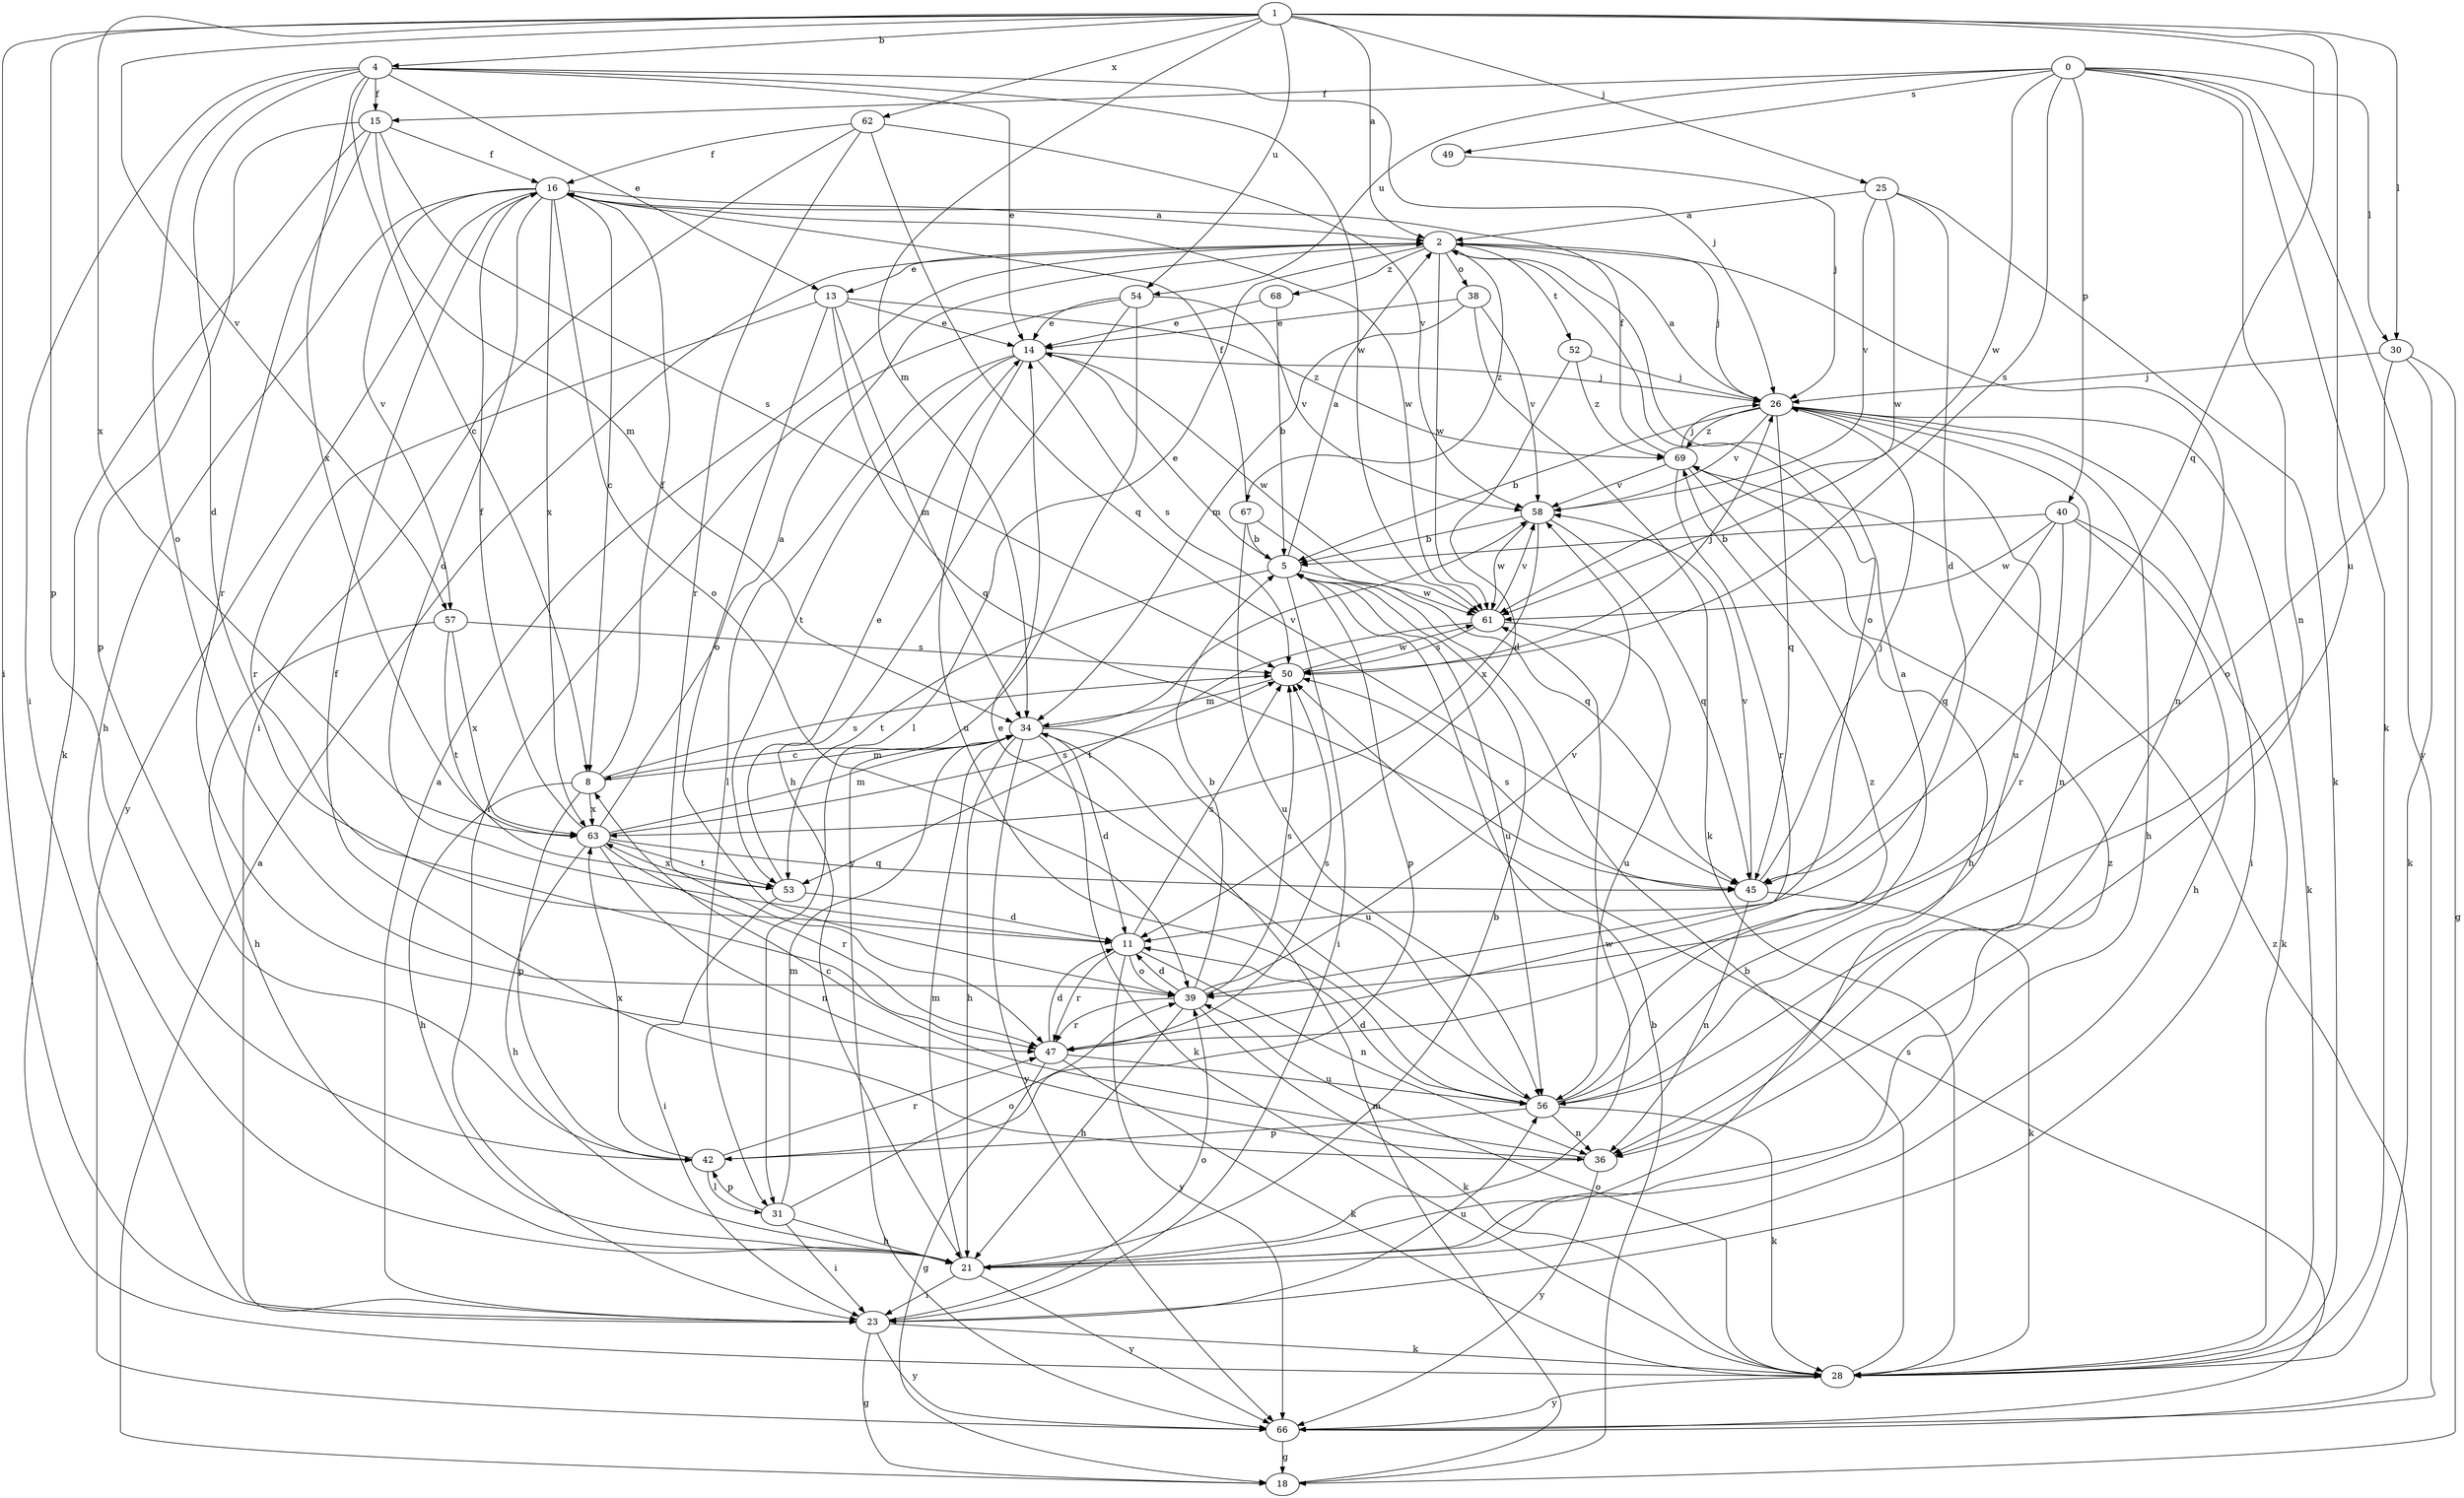 strict digraph  {
0;
1;
2;
4;
5;
8;
11;
13;
14;
15;
16;
18;
21;
23;
25;
26;
28;
30;
31;
34;
36;
38;
39;
40;
42;
45;
47;
49;
50;
52;
53;
54;
56;
57;
58;
61;
62;
63;
66;
67;
68;
69;
0 -> 15  [label=f];
0 -> 28  [label=k];
0 -> 30  [label=l];
0 -> 36  [label=n];
0 -> 40  [label=p];
0 -> 49  [label=s];
0 -> 50  [label=s];
0 -> 54  [label=u];
0 -> 61  [label=w];
0 -> 66  [label=y];
1 -> 2  [label=a];
1 -> 4  [label=b];
1 -> 23  [label=i];
1 -> 25  [label=j];
1 -> 30  [label=l];
1 -> 34  [label=m];
1 -> 42  [label=p];
1 -> 45  [label=q];
1 -> 54  [label=u];
1 -> 56  [label=u];
1 -> 57  [label=v];
1 -> 62  [label=x];
1 -> 63  [label=x];
2 -> 13  [label=e];
2 -> 26  [label=j];
2 -> 31  [label=l];
2 -> 36  [label=n];
2 -> 38  [label=o];
2 -> 39  [label=o];
2 -> 52  [label=t];
2 -> 61  [label=w];
2 -> 67  [label=z];
2 -> 68  [label=z];
4 -> 8  [label=c];
4 -> 11  [label=d];
4 -> 13  [label=e];
4 -> 14  [label=e];
4 -> 15  [label=f];
4 -> 23  [label=i];
4 -> 26  [label=j];
4 -> 39  [label=o];
4 -> 61  [label=w];
4 -> 63  [label=x];
5 -> 2  [label=a];
5 -> 14  [label=e];
5 -> 23  [label=i];
5 -> 42  [label=p];
5 -> 53  [label=t];
5 -> 56  [label=u];
5 -> 61  [label=w];
8 -> 16  [label=f];
8 -> 21  [label=h];
8 -> 34  [label=m];
8 -> 42  [label=p];
8 -> 50  [label=s];
8 -> 63  [label=x];
11 -> 36  [label=n];
11 -> 39  [label=o];
11 -> 47  [label=r];
11 -> 50  [label=s];
11 -> 66  [label=y];
13 -> 14  [label=e];
13 -> 34  [label=m];
13 -> 39  [label=o];
13 -> 45  [label=q];
13 -> 47  [label=r];
13 -> 69  [label=z];
14 -> 26  [label=j];
14 -> 31  [label=l];
14 -> 50  [label=s];
14 -> 53  [label=t];
14 -> 56  [label=u];
14 -> 61  [label=w];
15 -> 16  [label=f];
15 -> 28  [label=k];
15 -> 34  [label=m];
15 -> 42  [label=p];
15 -> 47  [label=r];
15 -> 50  [label=s];
16 -> 2  [label=a];
16 -> 8  [label=c];
16 -> 11  [label=d];
16 -> 21  [label=h];
16 -> 39  [label=o];
16 -> 57  [label=v];
16 -> 61  [label=w];
16 -> 63  [label=x];
16 -> 66  [label=y];
18 -> 2  [label=a];
18 -> 5  [label=b];
18 -> 34  [label=m];
21 -> 5  [label=b];
21 -> 23  [label=i];
21 -> 34  [label=m];
21 -> 61  [label=w];
21 -> 66  [label=y];
21 -> 69  [label=z];
23 -> 2  [label=a];
23 -> 18  [label=g];
23 -> 28  [label=k];
23 -> 39  [label=o];
23 -> 56  [label=u];
23 -> 66  [label=y];
25 -> 2  [label=a];
25 -> 11  [label=d];
25 -> 28  [label=k];
25 -> 58  [label=v];
25 -> 61  [label=w];
26 -> 2  [label=a];
26 -> 5  [label=b];
26 -> 21  [label=h];
26 -> 23  [label=i];
26 -> 28  [label=k];
26 -> 36  [label=n];
26 -> 45  [label=q];
26 -> 56  [label=u];
26 -> 58  [label=v];
26 -> 69  [label=z];
28 -> 5  [label=b];
28 -> 39  [label=o];
28 -> 66  [label=y];
30 -> 18  [label=g];
30 -> 26  [label=j];
30 -> 28  [label=k];
30 -> 39  [label=o];
31 -> 21  [label=h];
31 -> 23  [label=i];
31 -> 34  [label=m];
31 -> 39  [label=o];
31 -> 42  [label=p];
34 -> 8  [label=c];
34 -> 11  [label=d];
34 -> 21  [label=h];
34 -> 28  [label=k];
34 -> 56  [label=u];
34 -> 58  [label=v];
34 -> 66  [label=y];
36 -> 8  [label=c];
36 -> 16  [label=f];
36 -> 66  [label=y];
38 -> 14  [label=e];
38 -> 28  [label=k];
38 -> 34  [label=m];
38 -> 58  [label=v];
39 -> 5  [label=b];
39 -> 11  [label=d];
39 -> 21  [label=h];
39 -> 28  [label=k];
39 -> 47  [label=r];
39 -> 50  [label=s];
39 -> 58  [label=v];
40 -> 5  [label=b];
40 -> 21  [label=h];
40 -> 28  [label=k];
40 -> 45  [label=q];
40 -> 47  [label=r];
40 -> 61  [label=w];
42 -> 31  [label=l];
42 -> 47  [label=r];
42 -> 63  [label=x];
45 -> 26  [label=j];
45 -> 28  [label=k];
45 -> 36  [label=n];
45 -> 50  [label=s];
45 -> 58  [label=v];
47 -> 11  [label=d];
47 -> 18  [label=g];
47 -> 28  [label=k];
47 -> 50  [label=s];
47 -> 56  [label=u];
49 -> 26  [label=j];
50 -> 26  [label=j];
50 -> 34  [label=m];
50 -> 61  [label=w];
52 -> 11  [label=d];
52 -> 26  [label=j];
52 -> 69  [label=z];
53 -> 11  [label=d];
53 -> 14  [label=e];
53 -> 23  [label=i];
53 -> 63  [label=x];
54 -> 14  [label=e];
54 -> 21  [label=h];
54 -> 23  [label=i];
54 -> 58  [label=v];
54 -> 66  [label=y];
56 -> 2  [label=a];
56 -> 11  [label=d];
56 -> 14  [label=e];
56 -> 28  [label=k];
56 -> 36  [label=n];
56 -> 42  [label=p];
56 -> 69  [label=z];
57 -> 21  [label=h];
57 -> 50  [label=s];
57 -> 53  [label=t];
57 -> 63  [label=x];
58 -> 5  [label=b];
58 -> 45  [label=q];
58 -> 61  [label=w];
58 -> 63  [label=x];
61 -> 50  [label=s];
61 -> 53  [label=t];
61 -> 56  [label=u];
61 -> 58  [label=v];
62 -> 16  [label=f];
62 -> 23  [label=i];
62 -> 45  [label=q];
62 -> 47  [label=r];
62 -> 58  [label=v];
63 -> 2  [label=a];
63 -> 16  [label=f];
63 -> 21  [label=h];
63 -> 34  [label=m];
63 -> 36  [label=n];
63 -> 45  [label=q];
63 -> 47  [label=r];
63 -> 50  [label=s];
63 -> 53  [label=t];
66 -> 18  [label=g];
66 -> 50  [label=s];
66 -> 69  [label=z];
67 -> 5  [label=b];
67 -> 16  [label=f];
67 -> 45  [label=q];
67 -> 56  [label=u];
68 -> 5  [label=b];
68 -> 14  [label=e];
69 -> 16  [label=f];
69 -> 21  [label=h];
69 -> 26  [label=j];
69 -> 47  [label=r];
69 -> 58  [label=v];
}
